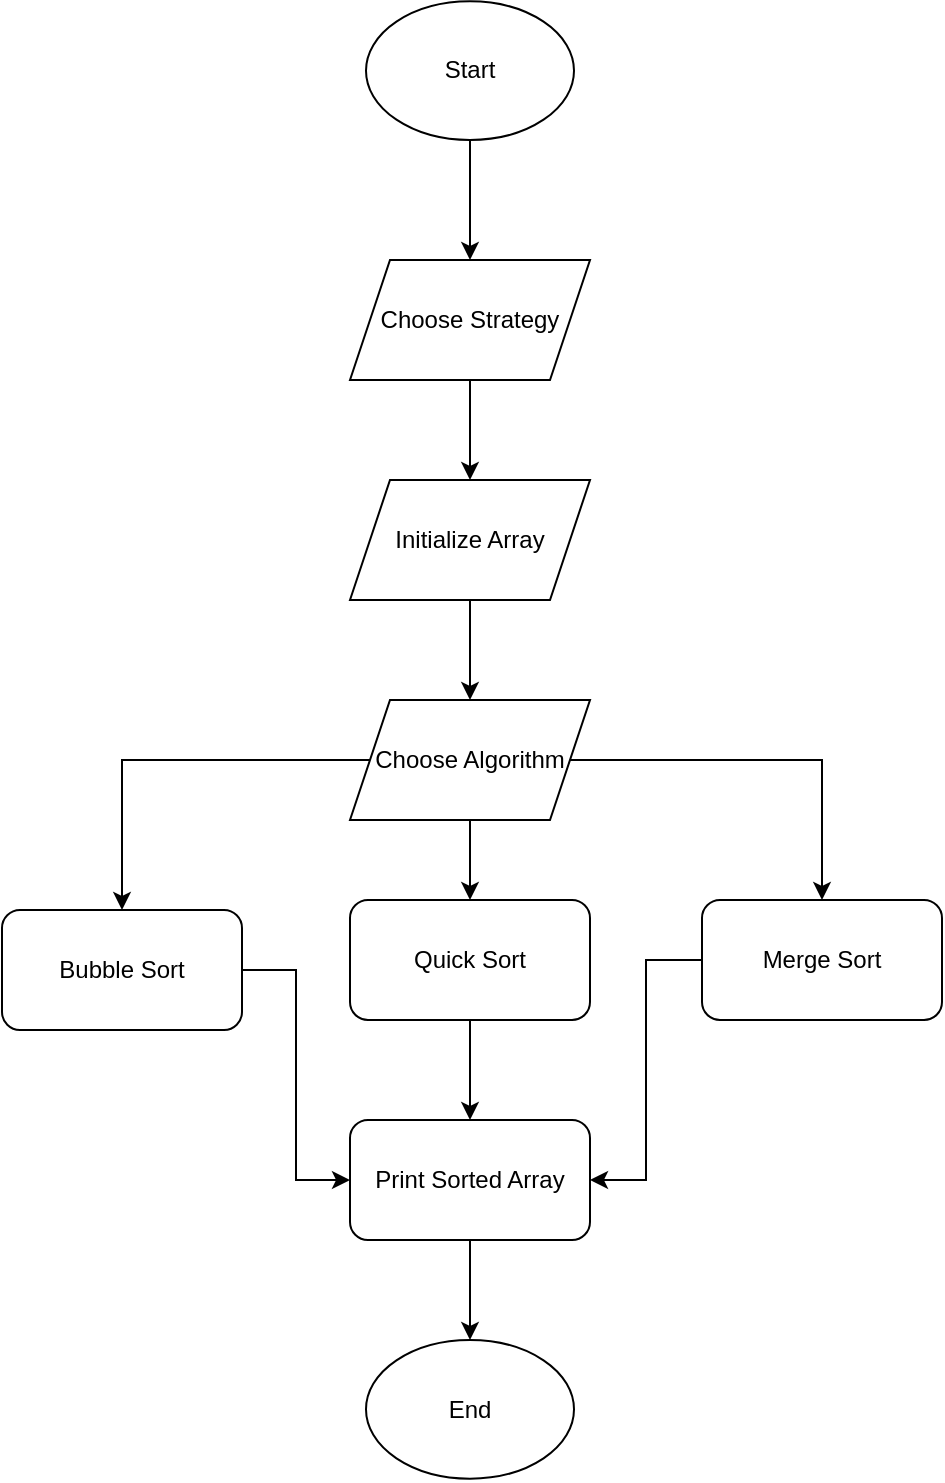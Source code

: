 <mxfile version="22.1.2" type="device">
  <diagram id="C5RBs43oDa-KdzZeNtuy" name="Page-1">
    <mxGraphModel dx="1050" dy="669" grid="1" gridSize="10" guides="1" tooltips="1" connect="1" arrows="1" fold="1" page="1" pageScale="1" pageWidth="827" pageHeight="1169" math="0" shadow="0">
      <root>
        <mxCell id="WIyWlLk6GJQsqaUBKTNV-0" />
        <mxCell id="WIyWlLk6GJQsqaUBKTNV-1" parent="WIyWlLk6GJQsqaUBKTNV-0" />
        <mxCell id="oq28UufqmQmVrt9SOS2U-5" value="" style="edgeStyle=orthogonalEdgeStyle;rounded=0;orthogonalLoop=1;jettySize=auto;html=1;" edge="1" parent="WIyWlLk6GJQsqaUBKTNV-1" source="oq28UufqmQmVrt9SOS2U-1" target="oq28UufqmQmVrt9SOS2U-4">
          <mxGeometry relative="1" as="geometry" />
        </mxCell>
        <mxCell id="oq28UufqmQmVrt9SOS2U-1" value="Choose Strategy" style="shape=parallelogram;perimeter=parallelogramPerimeter;whiteSpace=wrap;html=1;fixedSize=1;" vertex="1" parent="WIyWlLk6GJQsqaUBKTNV-1">
          <mxGeometry x="354" y="230" width="120" height="60" as="geometry" />
        </mxCell>
        <mxCell id="oq28UufqmQmVrt9SOS2U-7" value="" style="edgeStyle=orthogonalEdgeStyle;rounded=0;orthogonalLoop=1;jettySize=auto;html=1;" edge="1" parent="WIyWlLk6GJQsqaUBKTNV-1" source="oq28UufqmQmVrt9SOS2U-4" target="oq28UufqmQmVrt9SOS2U-6">
          <mxGeometry relative="1" as="geometry" />
        </mxCell>
        <mxCell id="oq28UufqmQmVrt9SOS2U-4" value="Initialize Array" style="shape=parallelogram;perimeter=parallelogramPerimeter;whiteSpace=wrap;html=1;fixedSize=1;" vertex="1" parent="WIyWlLk6GJQsqaUBKTNV-1">
          <mxGeometry x="354" y="340" width="120" height="60" as="geometry" />
        </mxCell>
        <mxCell id="oq28UufqmQmVrt9SOS2U-9" style="edgeStyle=orthogonalEdgeStyle;rounded=0;orthogonalLoop=1;jettySize=auto;html=1;entryX=0.5;entryY=0;entryDx=0;entryDy=0;" edge="1" parent="WIyWlLk6GJQsqaUBKTNV-1" source="oq28UufqmQmVrt9SOS2U-6" target="oq28UufqmQmVrt9SOS2U-8">
          <mxGeometry relative="1" as="geometry" />
        </mxCell>
        <mxCell id="oq28UufqmQmVrt9SOS2U-12" style="edgeStyle=orthogonalEdgeStyle;rounded=0;orthogonalLoop=1;jettySize=auto;html=1;exitX=0.5;exitY=1;exitDx=0;exitDy=0;" edge="1" parent="WIyWlLk6GJQsqaUBKTNV-1" source="oq28UufqmQmVrt9SOS2U-6" target="oq28UufqmQmVrt9SOS2U-10">
          <mxGeometry relative="1" as="geometry" />
        </mxCell>
        <mxCell id="oq28UufqmQmVrt9SOS2U-13" style="edgeStyle=orthogonalEdgeStyle;rounded=0;orthogonalLoop=1;jettySize=auto;html=1;exitX=1;exitY=0.5;exitDx=0;exitDy=0;entryX=0.5;entryY=0;entryDx=0;entryDy=0;" edge="1" parent="WIyWlLk6GJQsqaUBKTNV-1" source="oq28UufqmQmVrt9SOS2U-6" target="oq28UufqmQmVrt9SOS2U-11">
          <mxGeometry relative="1" as="geometry" />
        </mxCell>
        <mxCell id="oq28UufqmQmVrt9SOS2U-6" value="Choose Algorithm" style="shape=parallelogram;perimeter=parallelogramPerimeter;whiteSpace=wrap;html=1;fixedSize=1;" vertex="1" parent="WIyWlLk6GJQsqaUBKTNV-1">
          <mxGeometry x="354" y="450" width="120" height="60" as="geometry" />
        </mxCell>
        <mxCell id="oq28UufqmQmVrt9SOS2U-18" style="edgeStyle=orthogonalEdgeStyle;rounded=0;orthogonalLoop=1;jettySize=auto;html=1;entryX=0;entryY=0.5;entryDx=0;entryDy=0;" edge="1" parent="WIyWlLk6GJQsqaUBKTNV-1" source="oq28UufqmQmVrt9SOS2U-8" target="oq28UufqmQmVrt9SOS2U-15">
          <mxGeometry relative="1" as="geometry" />
        </mxCell>
        <mxCell id="oq28UufqmQmVrt9SOS2U-8" value="Bubble Sort" style="rounded=1;whiteSpace=wrap;html=1;" vertex="1" parent="WIyWlLk6GJQsqaUBKTNV-1">
          <mxGeometry x="180" y="555" width="120" height="60" as="geometry" />
        </mxCell>
        <mxCell id="oq28UufqmQmVrt9SOS2U-16" value="" style="edgeStyle=orthogonalEdgeStyle;rounded=0;orthogonalLoop=1;jettySize=auto;html=1;" edge="1" parent="WIyWlLk6GJQsqaUBKTNV-1" source="oq28UufqmQmVrt9SOS2U-10" target="oq28UufqmQmVrt9SOS2U-15">
          <mxGeometry relative="1" as="geometry" />
        </mxCell>
        <mxCell id="oq28UufqmQmVrt9SOS2U-10" value="Quick Sort" style="rounded=1;whiteSpace=wrap;html=1;" vertex="1" parent="WIyWlLk6GJQsqaUBKTNV-1">
          <mxGeometry x="354" y="550" width="120" height="60" as="geometry" />
        </mxCell>
        <mxCell id="oq28UufqmQmVrt9SOS2U-17" style="edgeStyle=orthogonalEdgeStyle;rounded=0;orthogonalLoop=1;jettySize=auto;html=1;entryX=1;entryY=0.5;entryDx=0;entryDy=0;" edge="1" parent="WIyWlLk6GJQsqaUBKTNV-1" source="oq28UufqmQmVrt9SOS2U-11" target="oq28UufqmQmVrt9SOS2U-15">
          <mxGeometry relative="1" as="geometry" />
        </mxCell>
        <mxCell id="oq28UufqmQmVrt9SOS2U-11" value="Merge Sort " style="rounded=1;whiteSpace=wrap;html=1;" vertex="1" parent="WIyWlLk6GJQsqaUBKTNV-1">
          <mxGeometry x="530" y="550" width="120" height="60" as="geometry" />
        </mxCell>
        <mxCell id="oq28UufqmQmVrt9SOS2U-26" value="" style="edgeStyle=orthogonalEdgeStyle;rounded=0;orthogonalLoop=1;jettySize=auto;html=1;" edge="1" parent="WIyWlLk6GJQsqaUBKTNV-1" source="oq28UufqmQmVrt9SOS2U-15" target="oq28UufqmQmVrt9SOS2U-24">
          <mxGeometry relative="1" as="geometry" />
        </mxCell>
        <mxCell id="oq28UufqmQmVrt9SOS2U-15" value="Print Sorted Array" style="rounded=1;whiteSpace=wrap;html=1;" vertex="1" parent="WIyWlLk6GJQsqaUBKTNV-1">
          <mxGeometry x="354" y="660" width="120" height="60" as="geometry" />
        </mxCell>
        <mxCell id="oq28UufqmQmVrt9SOS2U-22" value="" style="edgeStyle=orthogonalEdgeStyle;rounded=0;orthogonalLoop=1;jettySize=auto;html=1;" edge="1" parent="WIyWlLk6GJQsqaUBKTNV-1" source="oq28UufqmQmVrt9SOS2U-21" target="oq28UufqmQmVrt9SOS2U-1">
          <mxGeometry relative="1" as="geometry" />
        </mxCell>
        <mxCell id="oq28UufqmQmVrt9SOS2U-21" value="Start" style="ellipse;whiteSpace=wrap;html=1;" vertex="1" parent="WIyWlLk6GJQsqaUBKTNV-1">
          <mxGeometry x="362" y="100.67" width="104" height="69.33" as="geometry" />
        </mxCell>
        <mxCell id="oq28UufqmQmVrt9SOS2U-24" value="End" style="ellipse;whiteSpace=wrap;html=1;" vertex="1" parent="WIyWlLk6GJQsqaUBKTNV-1">
          <mxGeometry x="362" y="770" width="104" height="69.33" as="geometry" />
        </mxCell>
      </root>
    </mxGraphModel>
  </diagram>
</mxfile>
